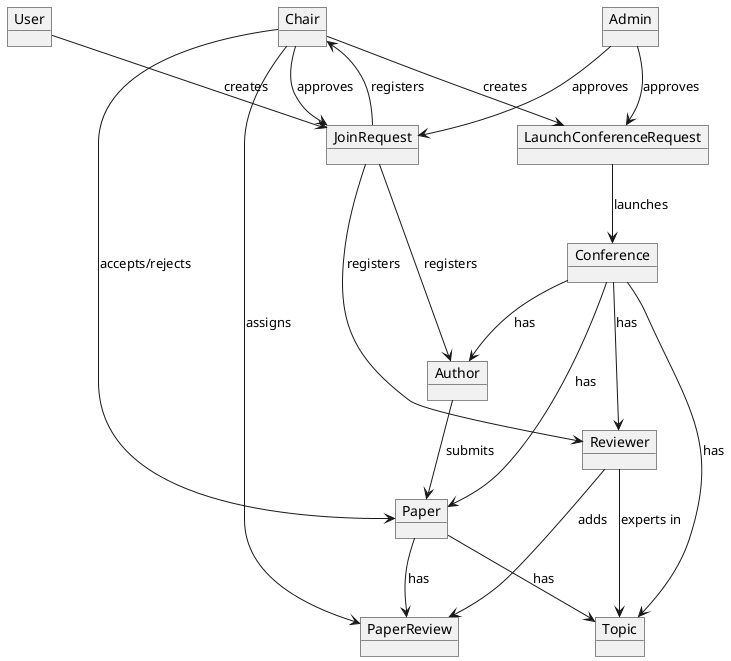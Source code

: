 @startuml CMS Conceptual

object LaunchConferenceRequest
object Conference
object Reviewer

object User
object Admin
object Chair
object Author
object JoinRequest

object Topic

object Paper
object PaperReview

Chair --> LaunchConferenceRequest : "creates"
Admin --> LaunchConferenceRequest : "approves"
LaunchConferenceRequest --> Conference : "launches"
Conference --> Reviewer : "has"
Conference --> Author : "has"
Author --> Paper : "submits"
Conference --> Paper : "has"
Paper --> PaperReview : "has"
Reviewer --> PaperReview : "adds"
Chair --> PaperReview : "assigns"
Chair --> Paper : "accepts/rejects"

Conference --> Topic : "has"
Paper --> Topic : "has"
Reviewer --> Topic : "experts in"

User --> JoinRequest : "creates"
JoinRequest --> Chair : "registers"
Chair --> JoinRequest : "approves"
Admin --> JoinRequest : "approves"
JoinRequest --> Author : "registers"
JoinRequest --> Reviewer: "registers"

@enduml